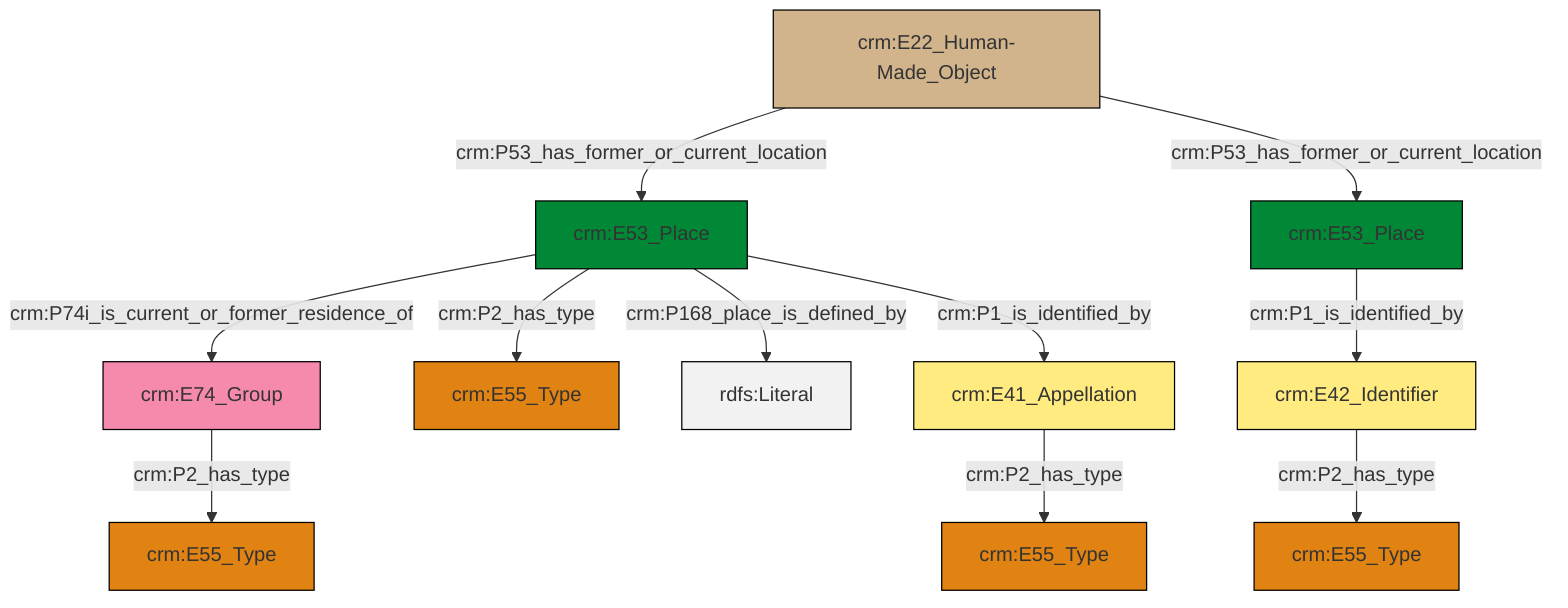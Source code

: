 graph TD
classDef Literal fill:#f2f2f2,stroke:#000000;
classDef CRM_Entity fill:#FFFFFF,stroke:#000000;
classDef Temporal_Entity fill:#00C9E6, stroke:#000000;
classDef Type fill:#E18312, stroke:#000000;
classDef Time-Span fill:#2C9C91, stroke:#000000;
classDef Appellation fill:#FFEB7F, stroke:#000000;
classDef Place fill:#008836, stroke:#000000;
classDef Persistent_Item fill:#B266B2, stroke:#000000;
classDef Conceptual_Object fill:#FFD700, stroke:#000000;
classDef Physical_Thing fill:#D2B48C, stroke:#000000;
classDef Actor fill:#f58aad, stroke:#000000;
classDef PC_Classes fill:#4ce600, stroke:#000000;
classDef Multi fill:#cccccc,stroke:#000000;

4["crm:E74_Group"]:::Actor -->|crm:P2_has_type| 5["crm:E55_Type"]:::Type
7["crm:E41_Appellation"]:::Appellation -->|crm:P2_has_type| 0["crm:E55_Type"]:::Type
8["crm:E22_Human-Made_Object"]:::Physical_Thing -->|crm:P53_has_former_or_current_location| 9["crm:E53_Place"]:::Place
9["crm:E53_Place"]:::Place -->|crm:P74i_is_current_or_former_residence_of| 4["crm:E74_Group"]:::Actor
9["crm:E53_Place"]:::Place -->|crm:P2_has_type| 2["crm:E55_Type"]:::Type
12["crm:E42_Identifier"]:::Appellation -->|crm:P2_has_type| 13["crm:E55_Type"]:::Type
9["crm:E53_Place"]:::Place -->|crm:P168_place_is_defined_by| 16[rdfs:Literal]:::Literal
8["crm:E22_Human-Made_Object"]:::Physical_Thing -->|crm:P53_has_former_or_current_location| 18["crm:E53_Place"]:::Place
18["crm:E53_Place"]:::Place -->|crm:P1_is_identified_by| 12["crm:E42_Identifier"]:::Appellation
9["crm:E53_Place"]:::Place -->|crm:P1_is_identified_by| 7["crm:E41_Appellation"]:::Appellation